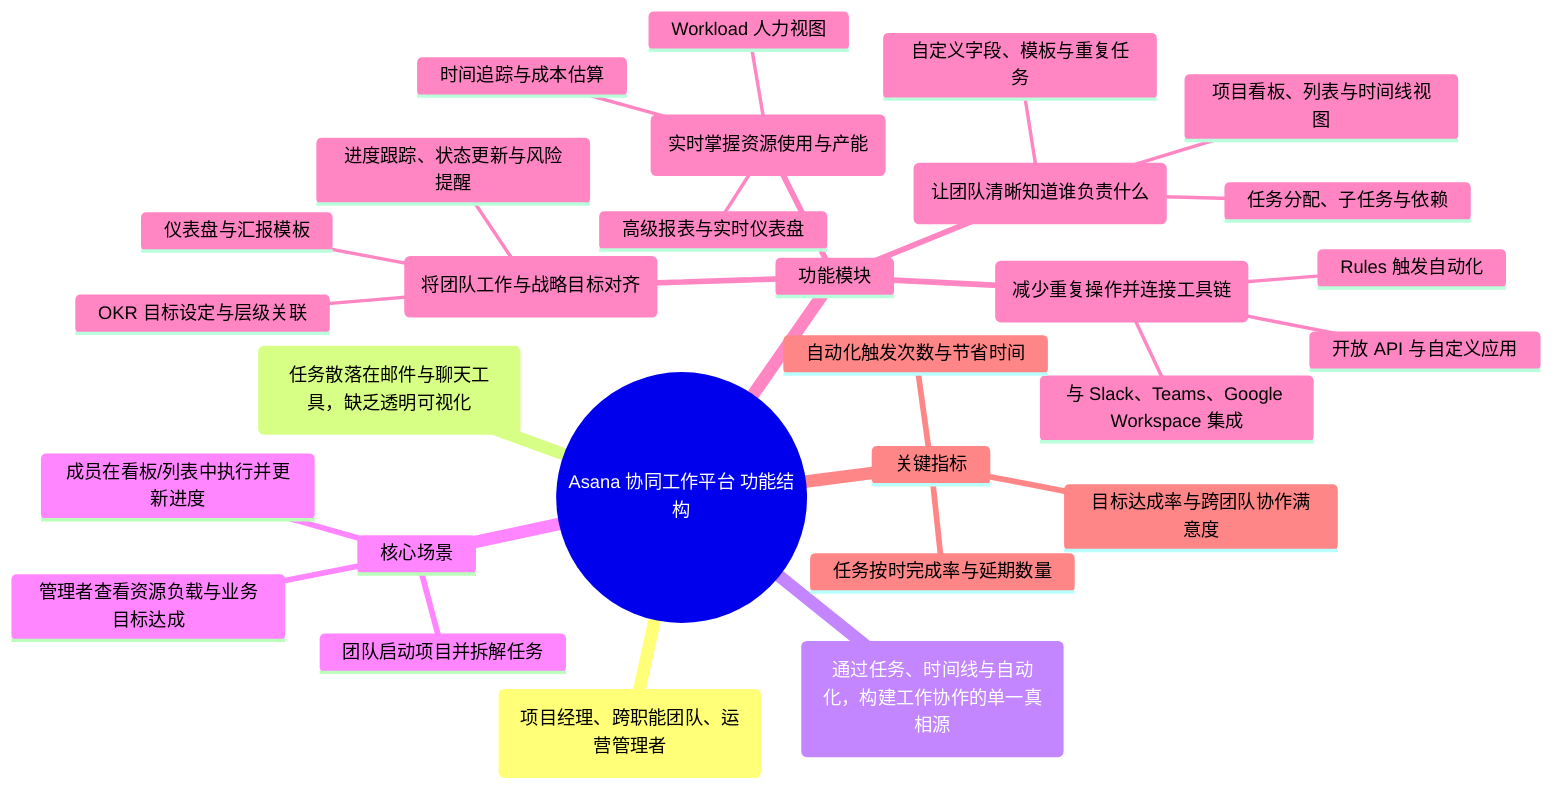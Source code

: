 %% Auto-generated by scripts/generate_assets.py
mindmap
  root((Asana 协同工作平台 功能结构))
    目标用户(项目经理、跨职能团队、运营管理者)
    核心痛点(任务散落在邮件与聊天工具，缺乏透明可视化)
    价值主张(通过任务、时间线与自动化，构建工作协作的单一真相源)
    核心场景
      团队启动项目并拆解任务
      成员在看板/列表中执行并更新进度
      管理者查看资源负载与业务目标达成
    功能模块
      项目与任务管理(让团队清晰知道谁负责什么)
        任务分配、子任务与依赖
        自定义字段、模板与重复任务
        项目看板、列表与时间线视图
      目标与路线图(将团队工作与战略目标对齐)
        OKR 目标设定与层级关联
        进度跟踪、状态更新与风险提醒
        仪表盘与汇报模板
      自动化与集成(减少重复操作并连接工具链)
        Rules 触发自动化
        与 Slack、Teams、Google Workspace 集成
        开放 API 与自定义应用
      工作负载与报告(实时掌握资源使用与产能)
        Workload 人力视图
        高级报表与实时仪表盘
        时间追踪与成本估算
    关键指标
      任务按时完成率与延期数量
      目标达成率与跨团队协作满意度
      自动化触发次数与节省时间